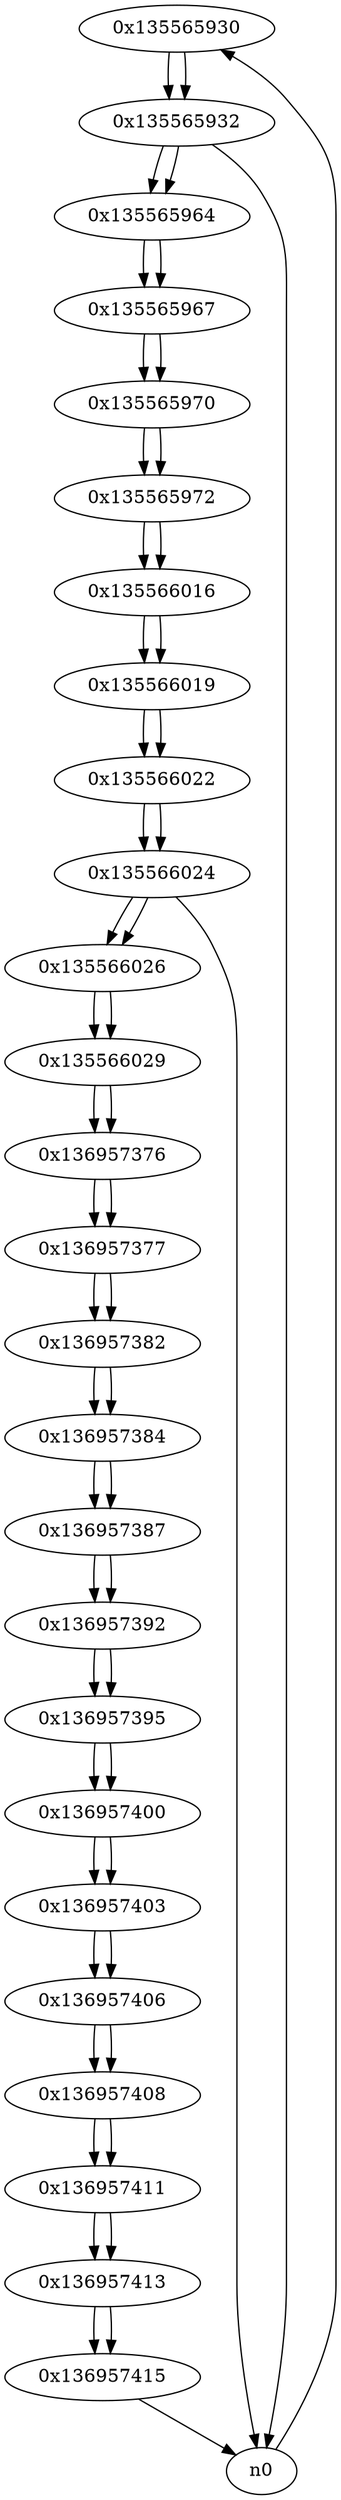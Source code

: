 digraph G{
/* nodes */
  n1 [label="0x135565930"]
  n2 [label="0x135565932"]
  n3 [label="0x135565964"]
  n4 [label="0x135565967"]
  n5 [label="0x135565970"]
  n6 [label="0x135565972"]
  n7 [label="0x135566016"]
  n8 [label="0x135566019"]
  n9 [label="0x135566022"]
  n10 [label="0x135566024"]
  n11 [label="0x135566026"]
  n12 [label="0x135566029"]
  n13 [label="0x136957376"]
  n14 [label="0x136957377"]
  n15 [label="0x136957382"]
  n16 [label="0x136957384"]
  n17 [label="0x136957387"]
  n18 [label="0x136957392"]
  n19 [label="0x136957395"]
  n20 [label="0x136957400"]
  n21 [label="0x136957403"]
  n22 [label="0x136957406"]
  n23 [label="0x136957408"]
  n24 [label="0x136957411"]
  n25 [label="0x136957413"]
  n26 [label="0x136957415"]
/* edges */
n1 -> n2;
n0 -> n1;
n2 -> n3;
n2 -> n0;
n1 -> n2;
n3 -> n4;
n2 -> n3;
n4 -> n5;
n3 -> n4;
n5 -> n6;
n4 -> n5;
n6 -> n7;
n5 -> n6;
n7 -> n8;
n6 -> n7;
n8 -> n9;
n7 -> n8;
n9 -> n10;
n8 -> n9;
n10 -> n0;
n10 -> n11;
n9 -> n10;
n11 -> n12;
n10 -> n11;
n12 -> n13;
n11 -> n12;
n13 -> n14;
n12 -> n13;
n14 -> n15;
n13 -> n14;
n15 -> n16;
n14 -> n15;
n16 -> n17;
n15 -> n16;
n17 -> n18;
n16 -> n17;
n18 -> n19;
n17 -> n18;
n19 -> n20;
n18 -> n19;
n20 -> n21;
n19 -> n20;
n21 -> n22;
n20 -> n21;
n22 -> n23;
n21 -> n22;
n23 -> n24;
n22 -> n23;
n24 -> n25;
n23 -> n24;
n25 -> n26;
n24 -> n25;
n26 -> n0;
n25 -> n26;
}
